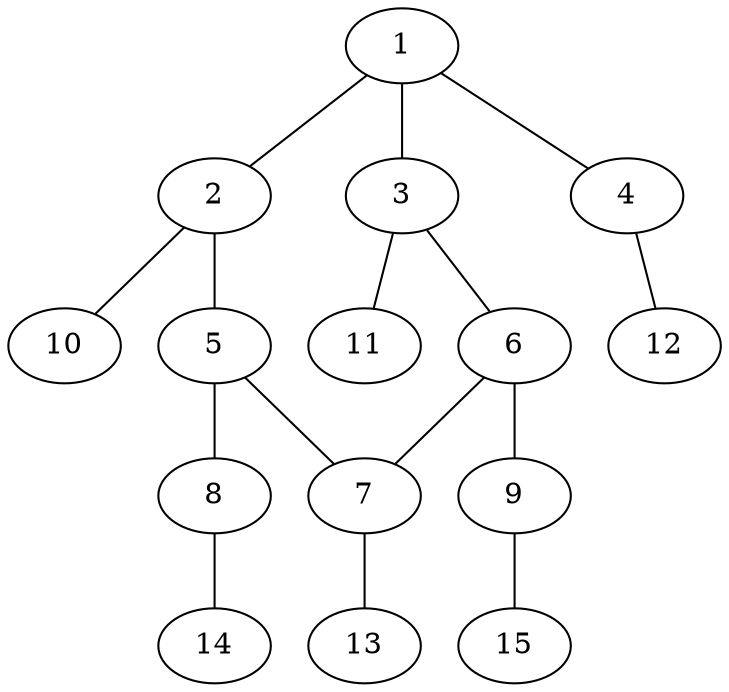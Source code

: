 graph molecule_1028 {
	1	 [chem=C];
	2	 [chem=C];
	1 -- 2	 [valence=2];
	3	 [chem=C];
	1 -- 3	 [valence=1];
	4	 [chem=O];
	1 -- 4	 [valence=1];
	5	 [chem=C];
	2 -- 5	 [valence=1];
	10	 [chem=H];
	2 -- 10	 [valence=1];
	6	 [chem=C];
	3 -- 6	 [valence=2];
	11	 [chem=H];
	3 -- 11	 [valence=1];
	12	 [chem=H];
	4 -- 12	 [valence=1];
	7	 [chem=C];
	5 -- 7	 [valence=2];
	8	 [chem=O];
	5 -- 8	 [valence=1];
	6 -- 7	 [valence=1];
	9	 [chem=O];
	6 -- 9	 [valence=1];
	13	 [chem=H];
	7 -- 13	 [valence=1];
	14	 [chem=H];
	8 -- 14	 [valence=1];
	15	 [chem=H];
	9 -- 15	 [valence=1];
}
